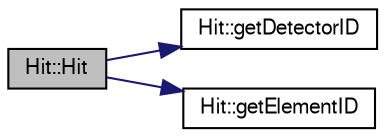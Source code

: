 digraph "Hit::Hit"
{
  bgcolor="transparent";
  edge [fontname="FreeSans",fontsize="10",labelfontname="FreeSans",labelfontsize="10"];
  node [fontname="FreeSans",fontsize="10",shape=record];
  rankdir="LR";
  Node1 [label="Hit::Hit",height=0.2,width=0.4,color="black", fillcolor="grey75", style="filled" fontcolor="black"];
  Node1 -> Node2 [color="midnightblue",fontsize="10",style="solid",fontname="FreeSans"];
  Node2 [label="Hit::getDetectorID",height=0.2,width=0.4,color="black",URL="$d0/d88/classHit.html#a29a0508135e52322edfd04f07550bfb7"];
  Node1 -> Node3 [color="midnightblue",fontsize="10",style="solid",fontname="FreeSans"];
  Node3 [label="Hit::getElementID",height=0.2,width=0.4,color="black",URL="$d0/d88/classHit.html#a246e769a0483632c28649ac8755a7c26"];
}
